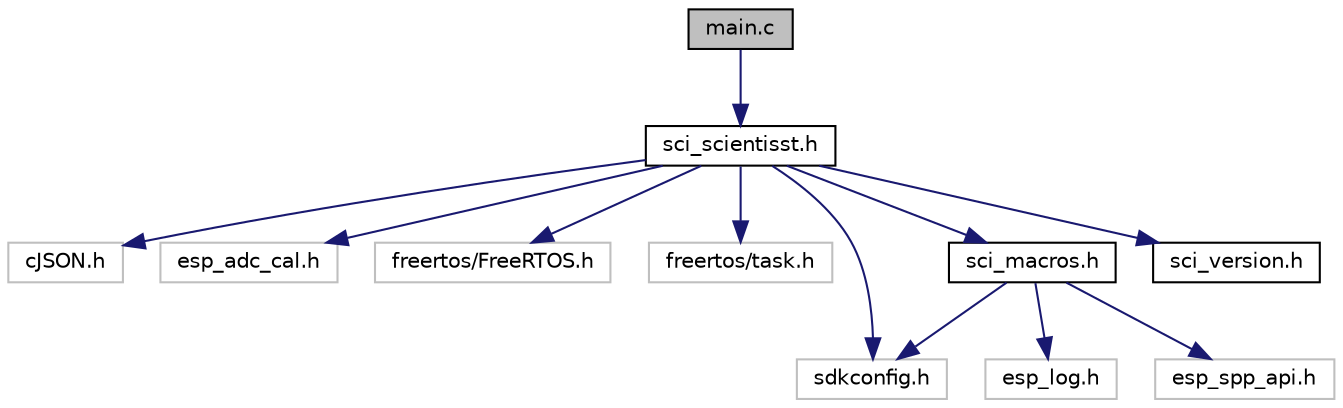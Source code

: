 digraph "main.c"
{
 // LATEX_PDF_SIZE
  edge [fontname="Helvetica",fontsize="10",labelfontname="Helvetica",labelfontsize="10"];
  node [fontname="Helvetica",fontsize="10",shape=record];
  Node1 [label="main.c",height=0.2,width=0.4,color="black", fillcolor="grey75", style="filled", fontcolor="black",tooltip="Entry point of the Scientisst application."];
  Node1 -> Node2 [color="midnightblue",fontsize="10",style="solid"];
  Node2 [label="sci_scientisst.h",height=0.2,width=0.4,color="black", fillcolor="white", style="filled",URL="$sci__scientisst_8h_source.html",tooltip=" "];
  Node2 -> Node3 [color="midnightblue",fontsize="10",style="solid"];
  Node3 [label="cJSON.h",height=0.2,width=0.4,color="grey75", fillcolor="white", style="filled",tooltip=" "];
  Node2 -> Node4 [color="midnightblue",fontsize="10",style="solid"];
  Node4 [label="esp_adc_cal.h",height=0.2,width=0.4,color="grey75", fillcolor="white", style="filled",tooltip=" "];
  Node2 -> Node5 [color="midnightblue",fontsize="10",style="solid"];
  Node5 [label="freertos/FreeRTOS.h",height=0.2,width=0.4,color="grey75", fillcolor="white", style="filled",tooltip=" "];
  Node2 -> Node6 [color="midnightblue",fontsize="10",style="solid"];
  Node6 [label="freertos/task.h",height=0.2,width=0.4,color="grey75", fillcolor="white", style="filled",tooltip=" "];
  Node2 -> Node7 [color="midnightblue",fontsize="10",style="solid"];
  Node7 [label="sdkconfig.h",height=0.2,width=0.4,color="grey75", fillcolor="white", style="filled",tooltip=" "];
  Node2 -> Node8 [color="midnightblue",fontsize="10",style="solid"];
  Node8 [label="sci_macros.h",height=0.2,width=0.4,color="black", fillcolor="white", style="filled",URL="$sci__macros_8h_source.html",tooltip=" "];
  Node8 -> Node9 [color="midnightblue",fontsize="10",style="solid"];
  Node9 [label="esp_log.h",height=0.2,width=0.4,color="grey75", fillcolor="white", style="filled",tooltip=" "];
  Node8 -> Node10 [color="midnightblue",fontsize="10",style="solid"];
  Node10 [label="esp_spp_api.h",height=0.2,width=0.4,color="grey75", fillcolor="white", style="filled",tooltip=" "];
  Node8 -> Node7 [color="midnightblue",fontsize="10",style="solid"];
  Node2 -> Node11 [color="midnightblue",fontsize="10",style="solid"];
  Node11 [label="sci_version.h",height=0.2,width=0.4,color="black", fillcolor="white", style="filled",URL="$sci__version_8h_source.html",tooltip=" "];
}
